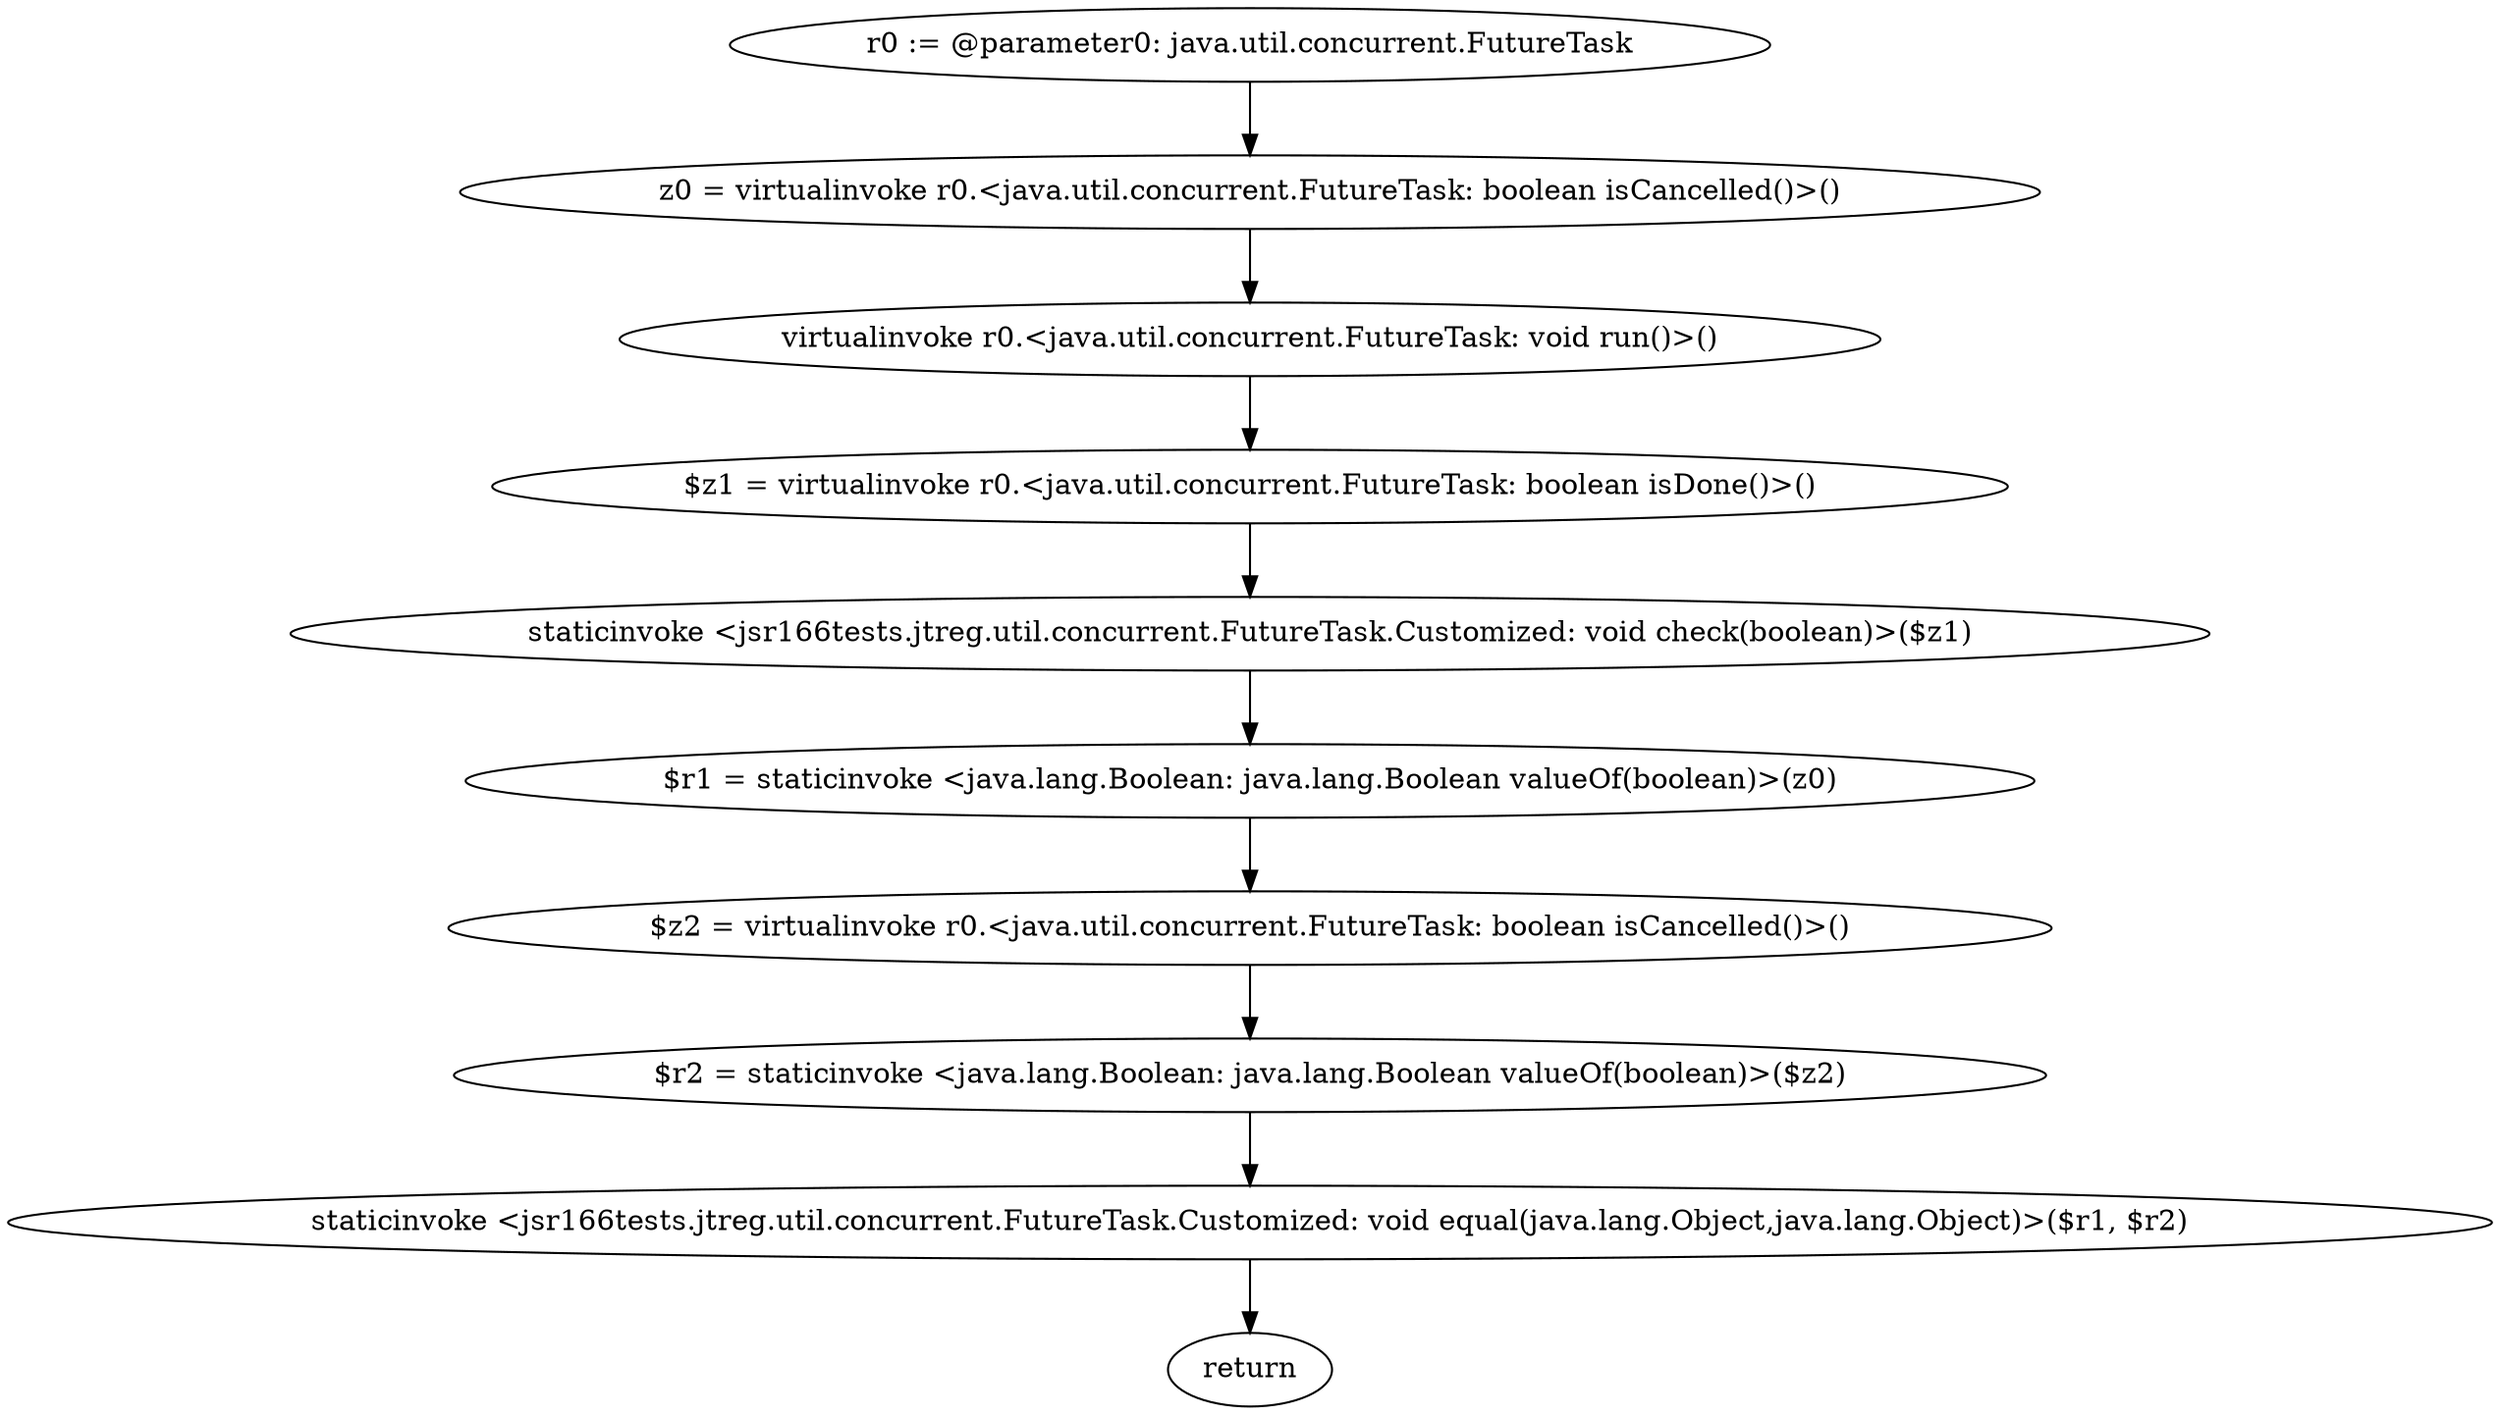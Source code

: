 digraph "unitGraph" {
    "r0 := @parameter0: java.util.concurrent.FutureTask"
    "z0 = virtualinvoke r0.<java.util.concurrent.FutureTask: boolean isCancelled()>()"
    "virtualinvoke r0.<java.util.concurrent.FutureTask: void run()>()"
    "$z1 = virtualinvoke r0.<java.util.concurrent.FutureTask: boolean isDone()>()"
    "staticinvoke <jsr166tests.jtreg.util.concurrent.FutureTask.Customized: void check(boolean)>($z1)"
    "$r1 = staticinvoke <java.lang.Boolean: java.lang.Boolean valueOf(boolean)>(z0)"
    "$z2 = virtualinvoke r0.<java.util.concurrent.FutureTask: boolean isCancelled()>()"
    "$r2 = staticinvoke <java.lang.Boolean: java.lang.Boolean valueOf(boolean)>($z2)"
    "staticinvoke <jsr166tests.jtreg.util.concurrent.FutureTask.Customized: void equal(java.lang.Object,java.lang.Object)>($r1, $r2)"
    "return"
    "r0 := @parameter0: java.util.concurrent.FutureTask"->"z0 = virtualinvoke r0.<java.util.concurrent.FutureTask: boolean isCancelled()>()";
    "z0 = virtualinvoke r0.<java.util.concurrent.FutureTask: boolean isCancelled()>()"->"virtualinvoke r0.<java.util.concurrent.FutureTask: void run()>()";
    "virtualinvoke r0.<java.util.concurrent.FutureTask: void run()>()"->"$z1 = virtualinvoke r0.<java.util.concurrent.FutureTask: boolean isDone()>()";
    "$z1 = virtualinvoke r0.<java.util.concurrent.FutureTask: boolean isDone()>()"->"staticinvoke <jsr166tests.jtreg.util.concurrent.FutureTask.Customized: void check(boolean)>($z1)";
    "staticinvoke <jsr166tests.jtreg.util.concurrent.FutureTask.Customized: void check(boolean)>($z1)"->"$r1 = staticinvoke <java.lang.Boolean: java.lang.Boolean valueOf(boolean)>(z0)";
    "$r1 = staticinvoke <java.lang.Boolean: java.lang.Boolean valueOf(boolean)>(z0)"->"$z2 = virtualinvoke r0.<java.util.concurrent.FutureTask: boolean isCancelled()>()";
    "$z2 = virtualinvoke r0.<java.util.concurrent.FutureTask: boolean isCancelled()>()"->"$r2 = staticinvoke <java.lang.Boolean: java.lang.Boolean valueOf(boolean)>($z2)";
    "$r2 = staticinvoke <java.lang.Boolean: java.lang.Boolean valueOf(boolean)>($z2)"->"staticinvoke <jsr166tests.jtreg.util.concurrent.FutureTask.Customized: void equal(java.lang.Object,java.lang.Object)>($r1, $r2)";
    "staticinvoke <jsr166tests.jtreg.util.concurrent.FutureTask.Customized: void equal(java.lang.Object,java.lang.Object)>($r1, $r2)"->"return";
}
